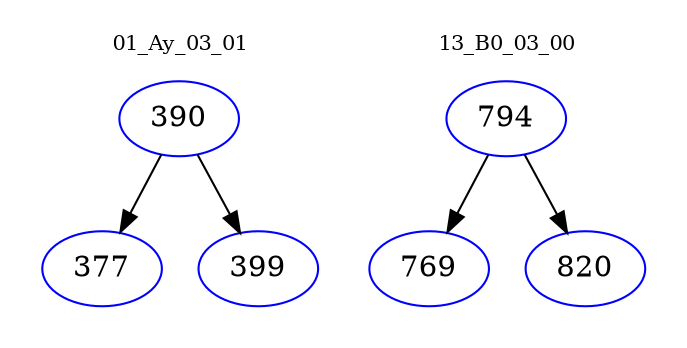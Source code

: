 digraph{
subgraph cluster_0 {
color = white
label = "01_Ay_03_01";
fontsize=10;
T0_390 [label="390", color="blue"]
T0_390 -> T0_377 [color="black"]
T0_377 [label="377", color="blue"]
T0_390 -> T0_399 [color="black"]
T0_399 [label="399", color="blue"]
}
subgraph cluster_1 {
color = white
label = "13_B0_03_00";
fontsize=10;
T1_794 [label="794", color="blue"]
T1_794 -> T1_769 [color="black"]
T1_769 [label="769", color="blue"]
T1_794 -> T1_820 [color="black"]
T1_820 [label="820", color="blue"]
}
}
